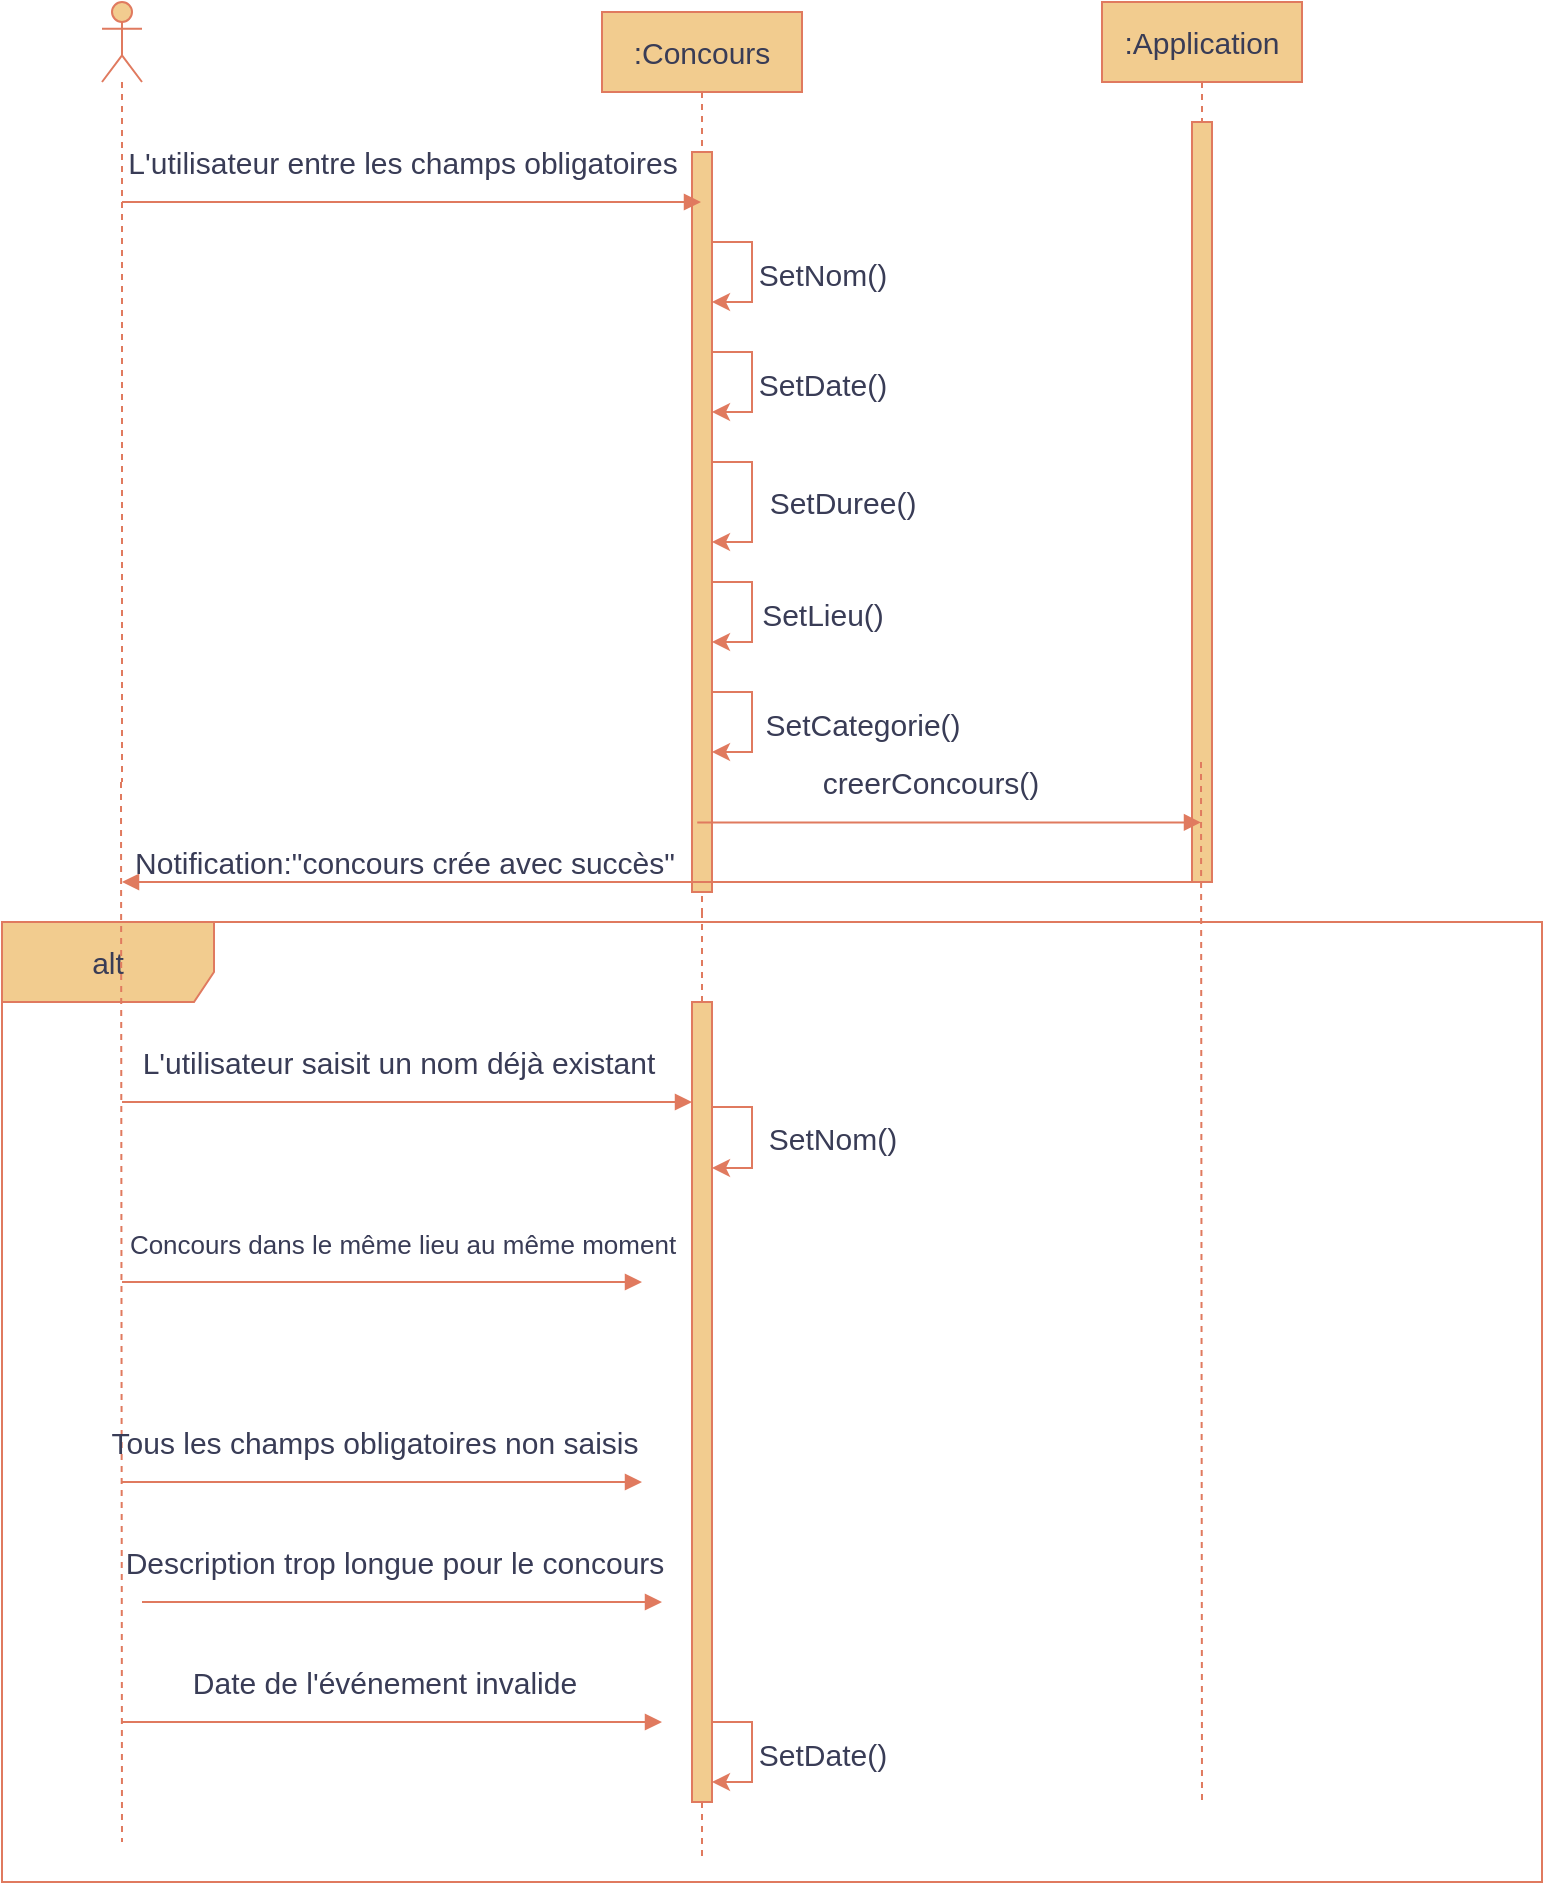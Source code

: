 <mxfile version="24.4.14" type="github">
  <diagram name="Page-1" id="fdAoEQVvMbO95dPxKYBk">
    <mxGraphModel dx="2645" dy="870" grid="1" gridSize="10" guides="1" tooltips="1" connect="1" arrows="1" fold="1" page="1" pageScale="1" pageWidth="827" pageHeight="1169" math="0" shadow="0">
      <root>
        <mxCell id="0" />
        <mxCell id="1" parent="0" />
        <mxCell id="YwSZnxOSZAGfmVUnm9KU-13" value="" style="shape=umlLifeline;perimeter=lifelinePerimeter;whiteSpace=wrap;html=1;container=1;dropTarget=0;collapsible=0;recursiveResize=0;outlineConnect=0;portConstraint=eastwest;newEdgeStyle={&quot;curved&quot;:0,&quot;rounded&quot;:0};participant=umlActor;fontSize=15;labelBackgroundColor=none;fillColor=#F2CC8F;strokeColor=#E07A5F;fontColor=#393C56;" parent="1" vertex="1">
          <mxGeometry x="40" y="240" width="20" height="390" as="geometry" />
        </mxCell>
        <mxCell id="YwSZnxOSZAGfmVUnm9KU-17" value=":Concours" style="shape=umlLifeline;perimeter=lifelinePerimeter;whiteSpace=wrap;html=1;container=1;dropTarget=0;collapsible=0;recursiveResize=0;outlineConnect=0;portConstraint=eastwest;newEdgeStyle={&quot;curved&quot;:0,&quot;rounded&quot;:0};fontSize=15;labelBackgroundColor=none;fillColor=#F2CC8F;strokeColor=#E07A5F;fontColor=#393C56;" parent="1" vertex="1">
          <mxGeometry x="290" y="245" width="100" height="450" as="geometry" />
        </mxCell>
        <mxCell id="YwSZnxOSZAGfmVUnm9KU-18" value="&lt;span style=&quot;color: rgba(0, 0, 0, 0); font-family: monospace; font-size: 0px; text-align: start;&quot;&gt;%3CmxGraphModel%3E%3Croot%3E%3CmxCell%20id%3D%220%22%2F%3E%3CmxCell%20id%3D%221%22%20parent%3D%220%22%2F%3E%3CmxCell%20id%3D%222%22%20value%3D%22%22%20style%3D%22edgeStyle%3DsegmentEdgeStyle%3BendArrow%3Dclassic%3Bhtml%3D1%3Bcurved%3D0%3Brounded%3D0%3BendSize%3D8%3BstartSize%3D8%3BstrokeColor%3D%23E07A5F%3BfontColor%3D%23393C56%3BfillColor%3D%23F2CC8F%3BexitX%3D0.861%3BexitY%3D0.206%3BexitDx%3D0%3BexitDy%3D0%3BexitPerimeter%3D0%3B%22%20edge%3D%221%22%20parent%3D%221%22%3E%3CmxGeometry%20width%3D%2250%22%20height%3D%2250%22%20relative%3D%221%22%20as%3D%22geometry%22%3E%3CmxPoint%20x%3D%22344%22%20y%3D%22362%22%20as%3D%22sourcePoint%22%2F%3E%3CmxPoint%20x%3D%22445%22%20y%3D%22400%22%20as%3D%22targetPoint%22%2F%3E%3C%2FmxGeometry%3E%3C%2FmxCell%3E%3CmxCell%20id%3D%223%22%20value%3D%22%26lt%3Bspan%20style%3D%26quot%3Bfont-size%3A%2015px%3B%20background-color%3A%20rgb(251%2C%20251%2C%20251)%3B%26quot%3B%26gt%3BsetNom()%26lt%3B%2Fspan%26gt%3B%22%20style%3D%22edgeLabel%3Bhtml%3D1%3Balign%3Dcenter%3BverticalAlign%3Dmiddle%3Bresizable%3D0%3Bpoints%3D%5B%5D%3BstrokeColor%3D%23E07A5F%3BfontColor%3D%23393C56%3BfillColor%3D%23F2CC8F%3B%22%20vertex%3D%221%22%20connectable%3D%220%22%20parent%3D%222%22%3E%3CmxGeometry%20x%3D%220.72%22%20y%3D%22-1%22%20relative%3D%221%22%20as%3D%22geometry%22%3E%3CmxPoint%20x%3D%2246%22%20y%3D%22-1%22%20as%3D%22offset%22%2F%3E%3C%2FmxGeometry%3E%3C%2FmxCell%3E%3C%2Froot%3E%3C%2FmxGraphModel%3E&lt;/span&gt;" style="html=1;points=[[0,0,0,0,5],[0,1,0,0,-5],[1,0,0,0,5],[1,1,0,0,-5]];perimeter=orthogonalPerimeter;outlineConnect=0;targetShapes=umlLifeline;portConstraint=eastwest;newEdgeStyle={&quot;curved&quot;:0,&quot;rounded&quot;:0};fontSize=15;labelBackgroundColor=none;fillColor=#F2CC8F;strokeColor=#E07A5F;fontColor=#393C56;" parent="YwSZnxOSZAGfmVUnm9KU-17" vertex="1">
          <mxGeometry x="45" y="70" width="10" height="370" as="geometry" />
        </mxCell>
        <mxCell id="6GCMAw3Al3JXhv_3c7TU-80" style="edgeStyle=orthogonalEdgeStyle;rounded=0;orthogonalLoop=1;jettySize=auto;html=1;curved=0;strokeColor=#E07A5F;fontColor=#393C56;fillColor=#F2CC8F;" edge="1" parent="YwSZnxOSZAGfmVUnm9KU-17" source="YwSZnxOSZAGfmVUnm9KU-18" target="YwSZnxOSZAGfmVUnm9KU-18">
          <mxGeometry relative="1" as="geometry">
            <Array as="points">
              <mxPoint x="75" y="115" />
              <mxPoint x="75" y="145" />
            </Array>
          </mxGeometry>
        </mxCell>
        <mxCell id="6GCMAw3Al3JXhv_3c7TU-81" value="SetNom()" style="edgeLabel;html=1;align=center;verticalAlign=middle;resizable=0;points=[];strokeColor=#E07A5F;fontColor=#393C56;fillColor=#F2CC8F;fontSize=15;" vertex="1" connectable="0" parent="6GCMAw3Al3JXhv_3c7TU-80">
          <mxGeometry x="-0.135" y="1" relative="1" as="geometry">
            <mxPoint x="34" y="5" as="offset" />
          </mxGeometry>
        </mxCell>
        <mxCell id="6GCMAw3Al3JXhv_3c7TU-92" style="edgeStyle=orthogonalEdgeStyle;rounded=0;orthogonalLoop=1;jettySize=auto;html=1;curved=0;strokeColor=#E07A5F;fontColor=#393C56;fillColor=#F2CC8F;" edge="1" parent="YwSZnxOSZAGfmVUnm9KU-17" source="YwSZnxOSZAGfmVUnm9KU-18" target="YwSZnxOSZAGfmVUnm9KU-18">
          <mxGeometry relative="1" as="geometry">
            <mxPoint x="55" y="235" as="sourcePoint" />
            <mxPoint x="55" y="265" as="targetPoint" />
            <Array as="points">
              <mxPoint x="75" y="225" />
              <mxPoint x="75" y="265" />
            </Array>
          </mxGeometry>
        </mxCell>
        <mxCell id="6GCMAw3Al3JXhv_3c7TU-93" value="SetDuree()" style="edgeLabel;html=1;align=center;verticalAlign=middle;resizable=0;points=[];strokeColor=#E07A5F;fontColor=#393C56;fillColor=#F2CC8F;fontSize=15;" vertex="1" connectable="0" parent="6GCMAw3Al3JXhv_3c7TU-92">
          <mxGeometry x="-0.135" y="1" relative="1" as="geometry">
            <mxPoint x="44" y="5" as="offset" />
          </mxGeometry>
        </mxCell>
        <mxCell id="6GCMAw3Al3JXhv_3c7TU-94" style="edgeStyle=orthogonalEdgeStyle;rounded=0;orthogonalLoop=1;jettySize=auto;html=1;curved=0;strokeColor=#E07A5F;fontColor=#393C56;fillColor=#F2CC8F;" edge="1" parent="YwSZnxOSZAGfmVUnm9KU-17" source="YwSZnxOSZAGfmVUnm9KU-18" target="YwSZnxOSZAGfmVUnm9KU-18">
          <mxGeometry relative="1" as="geometry">
            <mxPoint x="55" y="285" as="sourcePoint" />
            <mxPoint x="55" y="315" as="targetPoint" />
            <Array as="points">
              <mxPoint x="75" y="285" />
              <mxPoint x="75" y="315" />
            </Array>
          </mxGeometry>
        </mxCell>
        <mxCell id="6GCMAw3Al3JXhv_3c7TU-95" value="SetLieu()" style="edgeLabel;html=1;align=center;verticalAlign=middle;resizable=0;points=[];strokeColor=#E07A5F;fontColor=#393C56;fillColor=#F2CC8F;fontSize=15;" vertex="1" connectable="0" parent="6GCMAw3Al3JXhv_3c7TU-94">
          <mxGeometry x="-0.135" y="1" relative="1" as="geometry">
            <mxPoint x="34" y="5" as="offset" />
          </mxGeometry>
        </mxCell>
        <mxCell id="YwSZnxOSZAGfmVUnm9KU-19" value="" style="html=1;verticalAlign=bottom;endArrow=block;curved=0;rounded=0;fontSize=15;labelBackgroundColor=none;strokeColor=#E07A5F;fontColor=default;" parent="1" target="YwSZnxOSZAGfmVUnm9KU-17" edge="1">
          <mxGeometry width="80" relative="1" as="geometry">
            <mxPoint x="50" y="340" as="sourcePoint" />
            <mxPoint x="320" y="340" as="targetPoint" />
          </mxGeometry>
        </mxCell>
        <mxCell id="YwSZnxOSZAGfmVUnm9KU-23" value="L&#39;utilisateur entre les champs obligatoires" style="edgeLabel;html=1;align=center;verticalAlign=middle;resizable=0;points=[];fontSize=15;labelBackgroundColor=none;fontColor=#393C56;" parent="YwSZnxOSZAGfmVUnm9KU-19" vertex="1" connectable="0">
          <mxGeometry x="-0.076" y="4" relative="1" as="geometry">
            <mxPoint x="6" y="-16" as="offset" />
          </mxGeometry>
        </mxCell>
        <mxCell id="YwSZnxOSZAGfmVUnm9KU-20" value=":Application" style="shape=umlLifeline;perimeter=lifelinePerimeter;whiteSpace=wrap;html=1;container=1;dropTarget=0;collapsible=0;recursiveResize=0;outlineConnect=0;portConstraint=eastwest;newEdgeStyle={&quot;curved&quot;:0,&quot;rounded&quot;:0};fontSize=15;labelBackgroundColor=none;fillColor=#F2CC8F;strokeColor=#E07A5F;fontColor=#393C56;" parent="1" vertex="1">
          <mxGeometry x="540" y="240" width="100" height="440" as="geometry" />
        </mxCell>
        <mxCell id="YwSZnxOSZAGfmVUnm9KU-21" value="" style="html=1;points=[[0,0,0,0,5],[0,1,0,0,-5],[1,0,0,0,5],[1,1,0,0,-5]];perimeter=orthogonalPerimeter;outlineConnect=0;targetShapes=umlLifeline;portConstraint=eastwest;newEdgeStyle={&quot;curved&quot;:0,&quot;rounded&quot;:0};fontSize=15;labelBackgroundColor=none;fillColor=#F2CC8F;strokeColor=#E07A5F;fontColor=#393C56;" parent="YwSZnxOSZAGfmVUnm9KU-20" vertex="1">
          <mxGeometry x="45" y="60" width="10" height="380" as="geometry" />
        </mxCell>
        <mxCell id="9qj4UcXm1KwkEZ2GntjI-13" value="" style="endArrow=none;dashed=1;html=1;rounded=0;labelBackgroundColor=none;strokeColor=#E07A5F;fontColor=default;" parent="1" source="YwSZnxOSZAGfmVUnm9KU-17" edge="1">
          <mxGeometry width="50" height="50" relative="1" as="geometry">
            <mxPoint x="340" y="625" as="sourcePoint" />
            <mxPoint x="340" y="625" as="targetPoint" />
          </mxGeometry>
        </mxCell>
        <mxCell id="6GCMAw3Al3JXhv_3c7TU-46" value="&lt;font style=&quot;font-size: 15px;&quot;&gt;alt&lt;/font&gt;" style="shape=umlFrame;whiteSpace=wrap;html=1;pointerEvents=0;width=106;height=40;labelBackgroundColor=none;fillColor=#F2CC8F;strokeColor=#E07A5F;fontColor=#393C56;" vertex="1" parent="1">
          <mxGeometry x="-10" y="700" width="770" height="480" as="geometry" />
        </mxCell>
        <mxCell id="6GCMAw3Al3JXhv_3c7TU-58" value="" style="endArrow=none;dashed=1;html=1;rounded=0;labelBackgroundColor=none;strokeColor=#E07A5F;fontColor=default;" edge="1" parent="1">
          <mxGeometry width="50" height="50" relative="1" as="geometry">
            <mxPoint x="49.5" y="630" as="sourcePoint" />
            <mxPoint x="50" y="1160" as="targetPoint" />
          </mxGeometry>
        </mxCell>
        <mxCell id="6GCMAw3Al3JXhv_3c7TU-25" value="" style="endArrow=none;dashed=1;html=1;rounded=0;labelBackgroundColor=none;strokeColor=#E07A5F;fontColor=default;" edge="1" parent="1" source="6GCMAw3Al3JXhv_3c7TU-139">
          <mxGeometry width="50" height="50" relative="1" as="geometry">
            <mxPoint x="340" y="620" as="sourcePoint" />
            <mxPoint x="340" y="1170" as="targetPoint" />
          </mxGeometry>
        </mxCell>
        <mxCell id="6GCMAw3Al3JXhv_3c7TU-90" style="edgeStyle=orthogonalEdgeStyle;rounded=0;orthogonalLoop=1;jettySize=auto;html=1;curved=0;strokeColor=#E07A5F;fontColor=#393C56;fillColor=#F2CC8F;" edge="1" parent="1" source="YwSZnxOSZAGfmVUnm9KU-18">
          <mxGeometry relative="1" as="geometry">
            <mxPoint x="345" y="415" as="sourcePoint" />
            <mxPoint x="345" y="445" as="targetPoint" />
            <Array as="points">
              <mxPoint x="365" y="415" />
              <mxPoint x="365" y="445" />
            </Array>
          </mxGeometry>
        </mxCell>
        <mxCell id="6GCMAw3Al3JXhv_3c7TU-91" value="SetDate()" style="edgeLabel;html=1;align=center;verticalAlign=middle;resizable=0;points=[];strokeColor=#E07A5F;fontColor=#393C56;fillColor=#F2CC8F;fontSize=15;" vertex="1" connectable="0" parent="6GCMAw3Al3JXhv_3c7TU-90">
          <mxGeometry x="-0.135" y="1" relative="1" as="geometry">
            <mxPoint x="34" y="5" as="offset" />
          </mxGeometry>
        </mxCell>
        <mxCell id="6GCMAw3Al3JXhv_3c7TU-96" style="edgeStyle=orthogonalEdgeStyle;rounded=0;orthogonalLoop=1;jettySize=auto;html=1;curved=0;strokeColor=#E07A5F;fontColor=#393C56;fillColor=#F2CC8F;" edge="1" parent="1">
          <mxGeometry relative="1" as="geometry">
            <mxPoint x="345" y="585" as="sourcePoint" />
            <mxPoint x="345" y="615" as="targetPoint" />
            <Array as="points">
              <mxPoint x="365" y="585" />
              <mxPoint x="365" y="615" />
            </Array>
          </mxGeometry>
        </mxCell>
        <mxCell id="6GCMAw3Al3JXhv_3c7TU-97" value="SetCategorie()" style="edgeLabel;html=1;align=center;verticalAlign=middle;resizable=0;points=[];strokeColor=#E07A5F;fontColor=#393C56;fillColor=#F2CC8F;fontSize=15;" vertex="1" connectable="0" parent="6GCMAw3Al3JXhv_3c7TU-96">
          <mxGeometry x="-0.135" y="1" relative="1" as="geometry">
            <mxPoint x="54" y="5" as="offset" />
          </mxGeometry>
        </mxCell>
        <mxCell id="6GCMAw3Al3JXhv_3c7TU-100" value="" style="html=1;verticalAlign=bottom;endArrow=block;curved=0;rounded=0;fontSize=15;labelBackgroundColor=none;strokeColor=#E07A5F;fontColor=default;exitX=0.261;exitY=0.906;exitDx=0;exitDy=0;exitPerimeter=0;" edge="1" parent="1" source="YwSZnxOSZAGfmVUnm9KU-18" target="YwSZnxOSZAGfmVUnm9KU-20">
          <mxGeometry width="80" relative="1" as="geometry">
            <mxPoint x="345" y="650" as="sourcePoint" />
            <mxPoint x="580" y="650" as="targetPoint" />
          </mxGeometry>
        </mxCell>
        <mxCell id="6GCMAw3Al3JXhv_3c7TU-101" value="creerConcours()" style="edgeLabel;html=1;align=center;verticalAlign=middle;resizable=0;points=[];fontSize=15;labelBackgroundColor=none;fontColor=#393C56;" vertex="1" connectable="0" parent="6GCMAw3Al3JXhv_3c7TU-100">
          <mxGeometry x="-0.076" y="4" relative="1" as="geometry">
            <mxPoint y="-16" as="offset" />
          </mxGeometry>
        </mxCell>
        <mxCell id="6GCMAw3Al3JXhv_3c7TU-103" value="" style="endArrow=none;dashed=1;html=1;rounded=0;labelBackgroundColor=none;strokeColor=#E07A5F;fontColor=default;" edge="1" parent="1">
          <mxGeometry width="50" height="50" relative="1" as="geometry">
            <mxPoint x="589.5" y="620" as="sourcePoint" />
            <mxPoint x="590" y="1140" as="targetPoint" />
          </mxGeometry>
        </mxCell>
        <mxCell id="6GCMAw3Al3JXhv_3c7TU-104" value="" style="html=1;verticalAlign=bottom;endArrow=block;curved=0;rounded=0;fontSize=15;labelBackgroundColor=none;strokeColor=#E07A5F;fontColor=default;" edge="1" parent="1" source="YwSZnxOSZAGfmVUnm9KU-20">
          <mxGeometry width="80" relative="1" as="geometry">
            <mxPoint x="590" y="680" as="sourcePoint" />
            <mxPoint x="50" y="680" as="targetPoint" />
          </mxGeometry>
        </mxCell>
        <mxCell id="6GCMAw3Al3JXhv_3c7TU-105" value="Notification:&quot;concours crée avec succès&quot;" style="edgeLabel;html=1;align=center;verticalAlign=middle;resizable=0;points=[];fontSize=15;labelBackgroundColor=none;fontColor=#393C56;" vertex="1" connectable="0" parent="6GCMAw3Al3JXhv_3c7TU-104">
          <mxGeometry x="-0.076" y="4" relative="1" as="geometry">
            <mxPoint x="-150" y="-14" as="offset" />
          </mxGeometry>
        </mxCell>
        <mxCell id="6GCMAw3Al3JXhv_3c7TU-107" value="" style="html=1;verticalAlign=bottom;endArrow=block;curved=0;rounded=0;fontSize=15;labelBackgroundColor=none;strokeColor=#E07A5F;fontColor=default;" edge="1" parent="1" target="6GCMAw3Al3JXhv_3c7TU-139">
          <mxGeometry width="80" relative="1" as="geometry">
            <mxPoint x="50" y="790" as="sourcePoint" />
            <mxPoint x="340" y="790" as="targetPoint" />
          </mxGeometry>
        </mxCell>
        <mxCell id="6GCMAw3Al3JXhv_3c7TU-108" value="L&#39;utilisateur saisit un nom déjà existant" style="edgeLabel;html=1;align=center;verticalAlign=middle;resizable=0;points=[];fontSize=15;labelBackgroundColor=none;fontColor=#393C56;" vertex="1" connectable="0" parent="6GCMAw3Al3JXhv_3c7TU-107">
          <mxGeometry x="-0.076" y="4" relative="1" as="geometry">
            <mxPoint x="6" y="-16" as="offset" />
          </mxGeometry>
        </mxCell>
        <mxCell id="6GCMAw3Al3JXhv_3c7TU-109" value="" style="html=1;verticalAlign=bottom;endArrow=block;curved=0;rounded=0;fontSize=15;labelBackgroundColor=none;strokeColor=#E07A5F;fontColor=default;" edge="1" parent="1">
          <mxGeometry width="80" relative="1" as="geometry">
            <mxPoint x="50" y="880" as="sourcePoint" />
            <mxPoint x="310" y="880" as="targetPoint" />
          </mxGeometry>
        </mxCell>
        <mxCell id="6GCMAw3Al3JXhv_3c7TU-110" value="&lt;font style=&quot;font-size: 13px;&quot;&gt;Concours dans le même lieu au même moment&lt;/font&gt;" style="edgeLabel;html=1;align=center;verticalAlign=middle;resizable=0;points=[];fontSize=15;labelBackgroundColor=none;fontColor=#393C56;" vertex="1" connectable="0" parent="6GCMAw3Al3JXhv_3c7TU-109">
          <mxGeometry x="-0.076" y="4" relative="1" as="geometry">
            <mxPoint x="20" y="-16" as="offset" />
          </mxGeometry>
        </mxCell>
        <mxCell id="6GCMAw3Al3JXhv_3c7TU-111" value="" style="html=1;verticalAlign=bottom;endArrow=block;curved=0;rounded=0;fontSize=15;labelBackgroundColor=none;strokeColor=#E07A5F;fontColor=default;" edge="1" parent="1">
          <mxGeometry width="80" relative="1" as="geometry">
            <mxPoint x="50" y="980" as="sourcePoint" />
            <mxPoint x="310" y="980" as="targetPoint" />
          </mxGeometry>
        </mxCell>
        <mxCell id="6GCMAw3Al3JXhv_3c7TU-112" value="&lt;font style=&quot;font-size: 15px;&quot;&gt;Tous les champs obligatoires non saisis&lt;/font&gt;" style="edgeLabel;html=1;align=center;verticalAlign=middle;resizable=0;points=[];fontSize=12.5;labelBackgroundColor=none;fontColor=#393C56;" vertex="1" connectable="0" parent="6GCMAw3Al3JXhv_3c7TU-111">
          <mxGeometry x="-0.076" y="4" relative="1" as="geometry">
            <mxPoint x="6" y="-16" as="offset" />
          </mxGeometry>
        </mxCell>
        <mxCell id="6GCMAw3Al3JXhv_3c7TU-113" value="" style="html=1;verticalAlign=bottom;endArrow=block;curved=0;rounded=0;fontSize=15;labelBackgroundColor=none;strokeColor=#E07A5F;fontColor=default;" edge="1" parent="1">
          <mxGeometry width="80" relative="1" as="geometry">
            <mxPoint x="60" y="1040" as="sourcePoint" />
            <mxPoint x="320" y="1040" as="targetPoint" />
          </mxGeometry>
        </mxCell>
        <mxCell id="6GCMAw3Al3JXhv_3c7TU-114" value="Description trop longue pour le concours" style="edgeLabel;html=1;align=center;verticalAlign=middle;resizable=0;points=[];fontSize=15;labelBackgroundColor=none;fontColor=#393C56;" vertex="1" connectable="0" parent="6GCMAw3Al3JXhv_3c7TU-113">
          <mxGeometry x="-0.076" y="4" relative="1" as="geometry">
            <mxPoint x="6" y="-16" as="offset" />
          </mxGeometry>
        </mxCell>
        <mxCell id="6GCMAw3Al3JXhv_3c7TU-115" value="" style="html=1;verticalAlign=bottom;endArrow=block;curved=0;rounded=0;fontSize=15;labelBackgroundColor=none;strokeColor=#E07A5F;fontColor=default;" edge="1" parent="1">
          <mxGeometry width="80" relative="1" as="geometry">
            <mxPoint x="50" y="1100" as="sourcePoint" />
            <mxPoint x="320" y="1100" as="targetPoint" />
          </mxGeometry>
        </mxCell>
        <mxCell id="6GCMAw3Al3JXhv_3c7TU-116" value="Date de l&#39;événement invalide" style="edgeLabel;html=1;align=center;verticalAlign=middle;resizable=0;points=[];fontSize=15;labelBackgroundColor=none;fontColor=#393C56;" vertex="1" connectable="0" parent="6GCMAw3Al3JXhv_3c7TU-115">
          <mxGeometry x="-0.076" y="4" relative="1" as="geometry">
            <mxPoint x="6" y="-16" as="offset" />
          </mxGeometry>
        </mxCell>
        <mxCell id="6GCMAw3Al3JXhv_3c7TU-140" value="" style="endArrow=none;dashed=1;html=1;rounded=0;labelBackgroundColor=none;strokeColor=#E07A5F;fontColor=default;" edge="1" parent="1" source="YwSZnxOSZAGfmVUnm9KU-17" target="6GCMAw3Al3JXhv_3c7TU-139">
          <mxGeometry width="50" height="50" relative="1" as="geometry">
            <mxPoint x="340" y="695" as="sourcePoint" />
            <mxPoint x="340" y="1080" as="targetPoint" />
          </mxGeometry>
        </mxCell>
        <mxCell id="6GCMAw3Al3JXhv_3c7TU-139" value="&lt;span style=&quot;color: rgba(0, 0, 0, 0); font-family: monospace; font-size: 0px; text-align: start;&quot;&gt;%3CmxGraphModel%3E%3Croot%3E%3CmxCell%20id%3D%220%22%2F%3E%3CmxCell%20id%3D%221%22%20parent%3D%220%22%2F%3E%3CmxCell%20id%3D%222%22%20value%3D%22%22%20style%3D%22edgeStyle%3DsegmentEdgeStyle%3BendArrow%3Dclassic%3Bhtml%3D1%3Bcurved%3D0%3Brounded%3D0%3BendSize%3D8%3BstartSize%3D8%3BstrokeColor%3D%23E07A5F%3BfontColor%3D%23393C56%3BfillColor%3D%23F2CC8F%3BexitX%3D0.861%3BexitY%3D0.206%3BexitDx%3D0%3BexitDy%3D0%3BexitPerimeter%3D0%3B%22%20edge%3D%221%22%20parent%3D%221%22%3E%3CmxGeometry%20width%3D%2250%22%20height%3D%2250%22%20relative%3D%221%22%20as%3D%22geometry%22%3E%3CmxPoint%20x%3D%22344%22%20y%3D%22362%22%20as%3D%22sourcePoint%22%2F%3E%3CmxPoint%20x%3D%22445%22%20y%3D%22400%22%20as%3D%22targetPoint%22%2F%3E%3C%2FmxGeometry%3E%3C%2FmxCell%3E%3CmxCell%20id%3D%223%22%20value%3D%22%26lt%3Bspan%20style%3D%26quot%3Bfont-size%3A%2015px%3B%20background-color%3A%20rgb(251%2C%20251%2C%20251)%3B%26quot%3B%26gt%3BsetNom()%26lt%3B%2Fspan%26gt%3B%22%20style%3D%22edgeLabel%3Bhtml%3D1%3Balign%3Dcenter%3BverticalAlign%3Dmiddle%3Bresizable%3D0%3Bpoints%3D%5B%5D%3BstrokeColor%3D%23E07A5F%3BfontColor%3D%23393C56%3BfillColor%3D%23F2CC8F%3B%22%20vertex%3D%221%22%20connectable%3D%220%22%20parent%3D%222%22%3E%3CmxGeometry%20x%3D%220.72%22%20y%3D%22-1%22%20relative%3D%221%22%20as%3D%22geometry%22%3E%3CmxPoint%20x%3D%2246%22%20y%3D%22-1%22%20as%3D%22offset%22%2F%3E%3C%2FmxGeometry%3E%3C%2FmxCell%3E%3C%2Froot%3E%3C%2FmxGraphModel%3E&lt;/span&gt;" style="html=1;points=[[0,0,0,0,5],[0,1,0,0,-5],[1,0,0,0,5],[1,1,0,0,-5]];perimeter=orthogonalPerimeter;outlineConnect=0;targetShapes=umlLifeline;portConstraint=eastwest;newEdgeStyle={&quot;curved&quot;:0,&quot;rounded&quot;:0};fontSize=15;labelBackgroundColor=none;fillColor=#F2CC8F;strokeColor=#E07A5F;fontColor=#393C56;" vertex="1" parent="1">
          <mxGeometry x="335" y="740" width="10" height="400" as="geometry" />
        </mxCell>
        <mxCell id="6GCMAw3Al3JXhv_3c7TU-141" style="edgeStyle=orthogonalEdgeStyle;rounded=0;orthogonalLoop=1;jettySize=auto;html=1;curved=0;strokeColor=#E07A5F;fontColor=#393C56;fillColor=#F2CC8F;" edge="1" parent="1" target="6GCMAw3Al3JXhv_3c7TU-139">
          <mxGeometry relative="1" as="geometry">
            <mxPoint x="345" y="792.5" as="sourcePoint" />
            <mxPoint x="345" y="822.5" as="targetPoint" />
            <Array as="points">
              <mxPoint x="365" y="793" />
              <mxPoint x="365" y="823" />
            </Array>
          </mxGeometry>
        </mxCell>
        <mxCell id="6GCMAw3Al3JXhv_3c7TU-142" value="SetNom()" style="edgeLabel;html=1;align=center;verticalAlign=middle;resizable=0;points=[];strokeColor=#E07A5F;fontColor=#393C56;fillColor=#F2CC8F;fontSize=15;" vertex="1" connectable="0" parent="6GCMAw3Al3JXhv_3c7TU-141">
          <mxGeometry x="-0.135" y="1" relative="1" as="geometry">
            <mxPoint x="39" y="5" as="offset" />
          </mxGeometry>
        </mxCell>
        <mxCell id="6GCMAw3Al3JXhv_3c7TU-143" style="edgeStyle=orthogonalEdgeStyle;rounded=0;orthogonalLoop=1;jettySize=auto;html=1;curved=0;strokeColor=#E07A5F;fontColor=#393C56;fillColor=#F2CC8F;" edge="1" parent="1">
          <mxGeometry relative="1" as="geometry">
            <mxPoint x="345" y="1100" as="sourcePoint" />
            <mxPoint x="345" y="1130" as="targetPoint" />
            <Array as="points">
              <mxPoint x="365" y="1100" />
              <mxPoint x="365" y="1130" />
            </Array>
          </mxGeometry>
        </mxCell>
        <mxCell id="6GCMAw3Al3JXhv_3c7TU-144" value="SetDate()" style="edgeLabel;html=1;align=center;verticalAlign=middle;resizable=0;points=[];strokeColor=#E07A5F;fontColor=#393C56;fillColor=#F2CC8F;fontSize=15;" vertex="1" connectable="0" parent="6GCMAw3Al3JXhv_3c7TU-143">
          <mxGeometry x="-0.135" y="1" relative="1" as="geometry">
            <mxPoint x="34" y="5" as="offset" />
          </mxGeometry>
        </mxCell>
      </root>
    </mxGraphModel>
  </diagram>
</mxfile>
